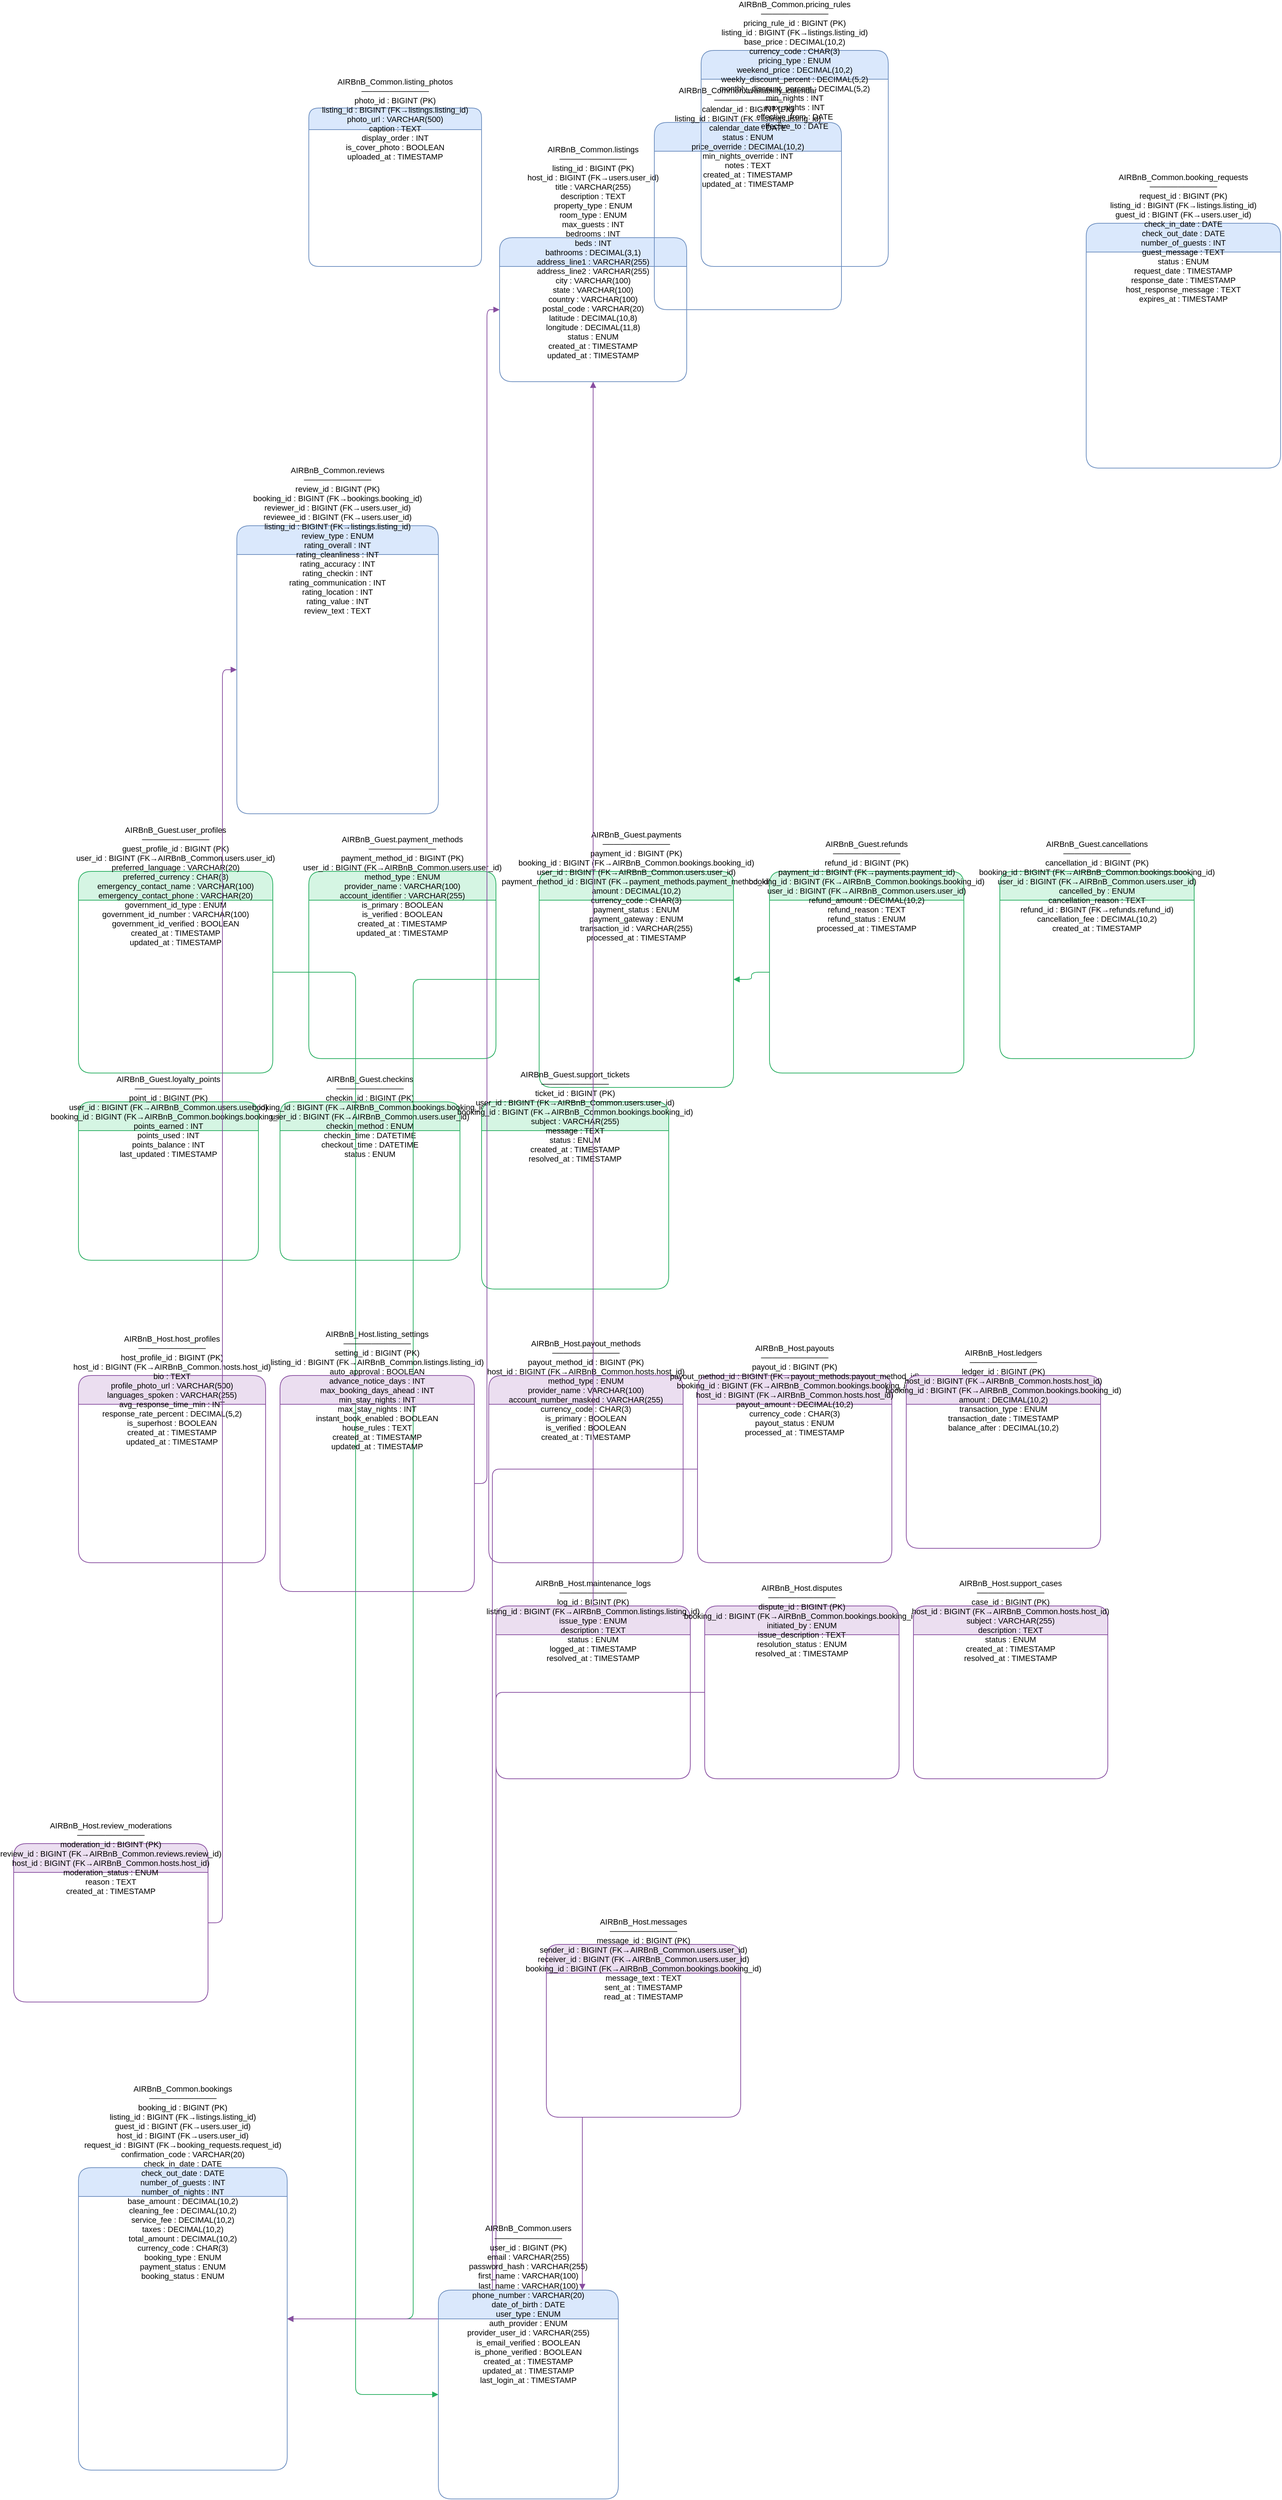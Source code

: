 <mxfile version="28.2.8">
  <diagram id="airbnb-erd" name="Airbnb ERD">
    <mxGraphModel dx="1426" dy="2843" grid="1" gridSize="10" guides="1" tooltips="1" connect="1" arrows="1" fold="1" page="1" pageScale="1" pageWidth="2970" pageHeight="2100" math="0" shadow="0">
      <root>
        <mxCell id="0" />
        <mxCell id="1" parent="0" />
        <mxCell id="listings" value="AIRBnB_Common.listings&#xa;────────────&#xa;listing_id : BIGINT (PK)&#xa;host_id : BIGINT (FK→users.user_id)&#xa;title : VARCHAR(255)&#xa;description : TEXT&#xa;property_type : ENUM&#xa;room_type : ENUM&#xa;max_guests : INT&#xa;bedrooms : INT&#xa;beds : INT&#xa;bathrooms : DECIMAL(3,1)&#xa;address_line1 : VARCHAR(255)&#xa;address_line2 : VARCHAR(255)&#xa;city : VARCHAR(100)&#xa;state : VARCHAR(100)&#xa;country : VARCHAR(100)&#xa;postal_code : VARCHAR(20)&#xa;latitude : DECIMAL(10,8)&#xa;longitude : DECIMAL(11,8)&#xa;status : ENUM&#xa;created_at : TIMESTAMP&#xa;updated_at : TIMESTAMP" style="shape=swimlane;rounded=1;fillColor=#dae8fc;strokeColor=#6c8ebf;fontSize=11;" parent="1" vertex="1">
          <mxGeometry x="785" y="120" width="260" height="200" as="geometry" />
        </mxCell>
        <mxCell id="listing_photos" value="AIRBnB_Common.listing_photos&#xa;────────────&#xa;photo_id : BIGINT (PK)&#xa;listing_id : BIGINT (FK→listings.listing_id)&#xa;photo_url : VARCHAR(500)&#xa;caption : TEXT&#xa;display_order : INT&#xa;is_cover_photo : BOOLEAN&#xa;uploaded_at : TIMESTAMP" style="shape=swimlane;rounded=1;fillColor=#dae8fc;strokeColor=#6c8ebf;fontSize=11;startSize=30;" parent="1" vertex="1">
          <mxGeometry x="520" y="-60" width="240" height="220" as="geometry" />
        </mxCell>
        <mxCell id="availability_calendar" value="AIRBnB_Common.availability_calendar&#xa;────────────&#xa;calendar_id : BIGINT (PK)&#xa;listing_id : BIGINT (FK→listings.listing_id)&#xa;calendar_date : DATE&#xa;status : ENUM&#xa;price_override : DECIMAL(10,2)&#xa;min_nights_override : INT&#xa;notes : TEXT&#xa;created_at : TIMESTAMP&#xa;updated_at : TIMESTAMP" style="shape=swimlane;rounded=1;fillColor=#dae8fc;strokeColor=#6c8ebf;fontSize=11;" parent="1" vertex="1">
          <mxGeometry x="1000" y="-40" width="260" height="260" as="geometry" />
        </mxCell>
        <mxCell id="pricing_rules" value="AIRBnB_Common.pricing_rules&#xa;────────────&#xa;pricing_rule_id : BIGINT (PK)&#xa;listing_id : BIGINT (FK→listings.listing_id)&#xa;base_price : DECIMAL(10,2)&#xa;currency_code : CHAR(3)&#xa;pricing_type : ENUM&#xa;weekend_price : DECIMAL(10,2)&#xa;weekly_discount_percent : DECIMAL(5,2)&#xa;monthly_discount_percent : DECIMAL(5,2)&#xa;min_nights : INT&#xa;max_nights : INT&#xa;effective_from : DATE&#xa;effective_to : DATE" style="shape=swimlane;rounded=1;fillColor=#dae8fc;strokeColor=#6c8ebf;fontSize=11;" parent="1" vertex="1">
          <mxGeometry x="1065" y="-140" width="260" height="300" as="geometry" />
        </mxCell>
        <mxCell id="booking_requests" value="AIRBnB_Common.booking_requests&#xa;────────────&#xa;request_id : BIGINT (PK)&#xa;listing_id : BIGINT (FK→listings.listing_id)&#xa;guest_id : BIGINT (FK→users.user_id)&#xa;check_in_date : DATE&#xa;check_out_date : DATE&#xa;number_of_guests : INT&#xa;guest_message : TEXT&#xa;status : ENUM&#xa;request_date : TIMESTAMP&#xa;response_date : TIMESTAMP&#xa;host_response_message : TEXT&#xa;expires_at : TIMESTAMP" style="shape=swimlane;rounded=1;fillColor=#dae8fc;strokeColor=#6c8ebf;fontSize=11;" parent="1" vertex="1">
          <mxGeometry x="1600" y="100" width="270" height="340" as="geometry" />
        </mxCell>
        <mxCell id="bookings" value="AIRBnB_Common.bookings&#xa;────────────&#xa;booking_id : BIGINT (PK)&#xa;listing_id : BIGINT (FK→listings.listing_id)&#xa;guest_id : BIGINT (FK→users.user_id)&#xa;host_id : BIGINT (FK→users.user_id)&#xa;request_id : BIGINT (FK→booking_requests.request_id)&#xa;confirmation_code : VARCHAR(20)&#xa;check_in_date : DATE&#xa;check_out_date : DATE&#xa;number_of_guests : INT&#xa;number_of_nights : INT&#xa;base_amount : DECIMAL(10,2)&#xa;cleaning_fee : DECIMAL(10,2)&#xa;service_fee : DECIMAL(10,2)&#xa;taxes : DECIMAL(10,2)&#xa;total_amount : DECIMAL(10,2)&#xa;currency_code : CHAR(3)&#xa;booking_type : ENUM&#xa;payment_status : ENUM&#xa;booking_status : ENUM" style="shape=swimlane;rounded=1;fillColor=#dae8fc;strokeColor=#6c8ebf;fontSize=11;" parent="1" vertex="1">
          <mxGeometry x="200" y="2800" width="290" height="420" as="geometry" />
        </mxCell>
        <mxCell id="reviews" value="AIRBnB_Common.reviews&#xa;────────────&#xa;review_id : BIGINT (PK)&#xa;booking_id : BIGINT (FK→bookings.booking_id)&#xa;reviewer_id : BIGINT (FK→users.user_id)&#xa;reviewee_id : BIGINT (FK→users.user_id)&#xa;listing_id : BIGINT (FK→listings.listing_id)&#xa;review_type : ENUM&#xa;rating_overall : INT&#xa;rating_cleanliness : INT&#xa;rating_accuracy : INT&#xa;rating_checkin : INT&#xa;rating_communication : INT&#xa;rating_location : INT&#xa;rating_value : INT&#xa;review_text : TEXT" style="shape=swimlane;rounded=1;fillColor=#dae8fc;strokeColor=#6c8ebf;fontSize=11;" parent="1" vertex="1">
          <mxGeometry x="420" y="520" width="280" height="400" as="geometry" />
        </mxCell>
        <mxCell id="guest_user_profiles" value="AIRBnB_Guest.user_profiles&#xa;────────────&#xa;guest_profile_id : BIGINT (PK)&#xa;user_id : BIGINT (FK→AIRBnB_Common.users.user_id)&#xa;preferred_language : VARCHAR(20)&#xa;preferred_currency : CHAR(3)&#xa;emergency_contact_name : VARCHAR(100)&#xa;emergency_contact_phone : VARCHAR(20)&#xa;government_id_type : ENUM&#xa;government_id_number : VARCHAR(100)&#xa;government_id_verified : BOOLEAN&#xa;created_at : TIMESTAMP&#xa;updated_at : TIMESTAMP" style="shape=swimlane;rounded=1;fillColor=#d5f5e3;strokeColor=#27ae60;fontSize=11;" parent="1" vertex="1">
          <mxGeometry x="200" y="1000" width="270" height="280" as="geometry" />
        </mxCell>
        <mxCell id="guest_payment_methods" value="AIRBnB_Guest.payment_methods&#xa;────────────&#xa;payment_method_id : BIGINT (PK)&#xa;user_id : BIGINT (FK→AIRBnB_Common.users.user_id)&#xa;method_type : ENUM&#xa;provider_name : VARCHAR(100)&#xa;account_identifier : VARCHAR(255)&#xa;is_primary : BOOLEAN&#xa;is_verified : BOOLEAN&#xa;created_at : TIMESTAMP&#xa;updated_at : TIMESTAMP" style="shape=swimlane;rounded=1;fillColor=#d5f5e3;strokeColor=#27ae60;fontSize=11;" parent="1" vertex="1">
          <mxGeometry x="520" y="1000" width="260" height="260" as="geometry" />
        </mxCell>
        <mxCell id="guest_payments" value="AIRBnB_Guest.payments&#xa;────────────&#xa;payment_id : BIGINT (PK)&#xa;booking_id : BIGINT (FK→AIRBnB_Common.bookings.booking_id)&#xa;user_id : BIGINT (FK→AIRBnB_Common.users.user_id)&#xa;payment_method_id : BIGINT (FK→payment_methods.payment_method_id)&#xa;amount : DECIMAL(10,2)&#xa;currency_code : CHAR(3)&#xa;payment_status : ENUM&#xa;payment_gateway : ENUM&#xa;transaction_id : VARCHAR(255)&#xa;processed_at : TIMESTAMP" style="shape=swimlane;rounded=1;fillColor=#d5f5e3;strokeColor=#27ae60;fontSize=11;" parent="1" vertex="1">
          <mxGeometry x="840" y="1000" width="270" height="300" as="geometry" />
        </mxCell>
        <mxCell id="guest_refunds" value="AIRBnB_Guest.refunds&#xa;────────────&#xa;refund_id : BIGINT (PK)&#xa;payment_id : BIGINT (FK→payments.payment_id)&#xa;booking_id : BIGINT (FK→AIRBnB_Common.bookings.booking_id)&#xa;user_id : BIGINT (FK→AIRBnB_Common.users.user_id)&#xa;refund_amount : DECIMAL(10,2)&#xa;refund_reason : TEXT&#xa;refund_status : ENUM&#xa;processed_at : TIMESTAMP" style="shape=swimlane;rounded=1;fillColor=#d5f5e3;strokeColor=#27ae60;fontSize=11;" parent="1" vertex="1">
          <mxGeometry x="1160" y="1000" width="270" height="280" as="geometry" />
        </mxCell>
        <mxCell id="guest_cancellations" value="AIRBnB_Guest.cancellations&#xa;────────────&#xa;cancellation_id : BIGINT (PK)&#xa;booking_id : BIGINT (FK→AIRBnB_Common.bookings.booking_id)&#xa;user_id : BIGINT (FK→AIRBnB_Common.users.user_id)&#xa;cancelled_by : ENUM&#xa;cancellation_reason : TEXT&#xa;refund_id : BIGINT (FK→refunds.refund_id)&#xa;cancellation_fee : DECIMAL(10,2)&#xa;created_at : TIMESTAMP" style="shape=swimlane;rounded=1;fillColor=#d5f5e3;strokeColor=#27ae60;fontSize=11;" parent="1" vertex="1">
          <mxGeometry x="1480" y="1000" width="270" height="260" as="geometry" />
        </mxCell>
        <mxCell id="guest_loyalty_points" value="AIRBnB_Guest.loyalty_points&#xa;────────────&#xa;point_id : BIGINT (PK)&#xa;user_id : BIGINT (FK→AIRBnB_Common.users.user_id)&#xa;booking_id : BIGINT (FK→AIRBnB_Common.bookings.booking_id)&#xa;points_earned : INT&#xa;points_used : INT&#xa;points_balance : INT&#xa;last_updated : TIMESTAMP" style="shape=swimlane;rounded=1;fillColor=#d5f5e3;strokeColor=#27ae60;fontSize=11;" parent="1" vertex="1">
          <mxGeometry x="200" y="1320" width="250" height="220" as="geometry" />
        </mxCell>
        <mxCell id="guest_checkins" value="AIRBnB_Guest.checkins&#xa;────────────&#xa;checkin_id : BIGINT (PK)&#xa;booking_id : BIGINT (FK→AIRBnB_Common.bookings.booking_id)&#xa;user_id : BIGINT (FK→AIRBnB_Common.users.user_id)&#xa;checkin_method : ENUM&#xa;checkin_time : DATETIME&#xa;checkout_time : DATETIME&#xa;status : ENUM" style="shape=swimlane;rounded=1;fillColor=#d5f5e3;strokeColor=#27ae60;fontSize=11;" parent="1" vertex="1">
          <mxGeometry x="480" y="1320" width="250" height="220" as="geometry" />
        </mxCell>
        <mxCell id="guest_support_tickets" value="AIRBnB_Guest.support_tickets&#xa;────────────&#xa;ticket_id : BIGINT (PK)&#xa;user_id : BIGINT (FK→AIRBnB_Common.users.user_id)&#xa;booking_id : BIGINT (FK→AIRBnB_Common.bookings.booking_id)&#xa;subject : VARCHAR(255)&#xa;message : TEXT&#xa;status : ENUM&#xa;created_at : TIMESTAMP&#xa;resolved_at : TIMESTAMP" style="shape=swimlane;rounded=1;fillColor=#d5f5e3;strokeColor=#27ae60;fontSize=11;" parent="1" vertex="1">
          <mxGeometry x="760" y="1320" width="260" height="260" as="geometry" />
        </mxCell>
        <mxCell id="edge_guest_user_profiles" style="edgeStyle=elbowEdgeStyle;rounded=1;strokeColor=#27ae60;endArrow=block;endFill=1;" parent="1" source="guest_user_profiles" edge="1">
          <mxGeometry relative="1" as="geometry">
            <mxPoint x="700" y="3115" as="targetPoint" />
          </mxGeometry>
        </mxCell>
        <mxCell id="edge_guest_payments" style="edgeStyle=elbowEdgeStyle;rounded=1;strokeColor=#27ae60;endArrow=block;endFill=1;" parent="1" source="guest_payments" target="bookings" edge="1">
          <mxGeometry relative="1" as="geometry" />
        </mxCell>
        <mxCell id="edge_guest_refunds" style="edgeStyle=elbowEdgeStyle;rounded=1;strokeColor=#27ae60;endArrow=block;endFill=1;" parent="1" source="guest_refunds" target="guest_payments" edge="1">
          <mxGeometry relative="1" as="geometry" />
        </mxCell>
        <mxCell id="host_profiles" value="AIRBnB_Host.host_profiles&#xa;────────────&#xa;host_profile_id : BIGINT (PK)&#xa;host_id : BIGINT (FK→AIRBnB_Common.hosts.host_id)&#xa;bio : TEXT&#xa;profile_photo_url : VARCHAR(500)&#xa;languages_spoken : VARCHAR(255)&#xa;avg_response_time_min : INT&#xa;response_rate_percent : DECIMAL(5,2)&#xa;is_superhost : BOOLEAN&#xa;created_at : TIMESTAMP&#xa;updated_at : TIMESTAMP" style="shape=swimlane;rounded=1;fillColor=#ebdef0;strokeColor=#884ea0;fontSize=11;" parent="1" vertex="1">
          <mxGeometry x="200" y="1700" width="260" height="260" as="geometry" />
        </mxCell>
        <mxCell id="host_listings_settings" value="AIRBnB_Host.listing_settings&#xa;────────────&#xa;setting_id : BIGINT (PK)&#xa;listing_id : BIGINT (FK→AIRBnB_Common.listings.listing_id)&#xa;auto_approval : BOOLEAN&#xa;advance_notice_days : INT&#xa;max_booking_days_ahead : INT&#xa;min_stay_nights : INT&#xa;max_stay_nights : INT&#xa;instant_book_enabled : BOOLEAN&#xa;house_rules : TEXT&#xa;created_at : TIMESTAMP&#xa;updated_at : TIMESTAMP" style="shape=swimlane;rounded=1;fillColor=#ebdef0;strokeColor=#884ea0;fontSize=11;" parent="1" vertex="1">
          <mxGeometry x="480" y="1700" width="270" height="300" as="geometry" />
        </mxCell>
        <mxCell id="host_payout_methods" value="AIRBnB_Host.payout_methods&#xa;────────────&#xa;payout_method_id : BIGINT (PK)&#xa;host_id : BIGINT (FK→AIRBnB_Common.hosts.host_id)&#xa;method_type : ENUM&#xa;provider_name : VARCHAR(100)&#xa;account_number_masked : VARCHAR(255)&#xa;currency_code : CHAR(3)&#xa;is_primary : BOOLEAN&#xa;is_verified : BOOLEAN&#xa;created_at : TIMESTAMP" style="shape=swimlane;rounded=1;fillColor=#ebdef0;strokeColor=#884ea0;fontSize=11;" parent="1" vertex="1">
          <mxGeometry x="770" y="1700" width="270" height="260" as="geometry" />
        </mxCell>
        <mxCell id="host_payouts" value="AIRBnB_Host.payouts&#xa;────────────&#xa;payout_id : BIGINT (PK)&#xa;payout_method_id : BIGINT (FK→payout_methods.payout_method_id)&#xa;booking_id : BIGINT (FK→AIRBnB_Common.bookings.booking_id)&#xa;host_id : BIGINT (FK→AIRBnB_Common.hosts.host_id)&#xa;payout_amount : DECIMAL(10,2)&#xa;currency_code : CHAR(3)&#xa;payout_status : ENUM&#xa;processed_at : TIMESTAMP" style="shape=swimlane;rounded=1;fillColor=#ebdef0;strokeColor=#884ea0;fontSize=11;" parent="1" vertex="1">
          <mxGeometry x="1060" y="1700" width="270" height="260" as="geometry" />
        </mxCell>
        <mxCell id="host_ledgers" value="AIRBnB_Host.ledgers&#xa;────────────&#xa;ledger_id : BIGINT (PK)&#xa;host_id : BIGINT (FK→AIRBnB_Common.hosts.host_id)&#xa;booking_id : BIGINT (FK→AIRBnB_Common.bookings.booking_id)&#xa;amount : DECIMAL(10,2)&#xa;transaction_type : ENUM&#xa;transaction_date : TIMESTAMP&#xa;balance_after : DECIMAL(10,2)" style="shape=swimlane;rounded=1;fillColor=#ebdef0;strokeColor=#884ea0;fontSize=11;" parent="1" vertex="1">
          <mxGeometry x="1350" y="1700" width="270" height="240" as="geometry" />
        </mxCell>
        <mxCell id="host_reviews" value="AIRBnB_Host.review_moderations&#xa;────────────&#xa;moderation_id : BIGINT (PK)&#xa;review_id : BIGINT (FK→AIRBnB_Common.reviews.review_id)&#xa;host_id : BIGINT (FK→AIRBnB_Common.hosts.host_id)&#xa;moderation_status : ENUM&#xa;reason : TEXT&#xa;created_at : TIMESTAMP" style="shape=swimlane;rounded=1;fillColor=#ebdef0;strokeColor=#884ea0;fontSize=11;" parent="1" vertex="1">
          <mxGeometry x="110" y="2350" width="270" height="220" as="geometry" />
        </mxCell>
        <mxCell id="host_messages" value="AIRBnB_Host.messages&#xa;────────────&#xa;message_id : BIGINT (PK)&#xa;sender_id : BIGINT (FK→AIRBnB_Common.users.user_id)&#xa;receiver_id : BIGINT (FK→AIRBnB_Common.users.user_id)&#xa;booking_id : BIGINT (FK→AIRBnB_Common.bookings.booking_id)&#xa;message_text : TEXT&#xa;sent_at : TIMESTAMP&#xa;read_at : TIMESTAMP" style="shape=swimlane;rounded=1;fillColor=#ebdef0;strokeColor=#884ea0;fontSize=11;" parent="1" vertex="1">
          <mxGeometry x="850" y="2490" width="270" height="240" as="geometry" />
        </mxCell>
        <mxCell id="host_maintenance" value="AIRBnB_Host.maintenance_logs&#xa;────────────&#xa;log_id : BIGINT (PK)&#xa;listing_id : BIGINT (FK→AIRBnB_Common.listings.listing_id)&#xa;issue_type : ENUM&#xa;description : TEXT&#xa;status : ENUM&#xa;logged_at : TIMESTAMP&#xa;resolved_at : TIMESTAMP" style="shape=swimlane;rounded=1;fillColor=#ebdef0;strokeColor=#884ea0;fontSize=11;" parent="1" vertex="1">
          <mxGeometry x="780" y="2020" width="270" height="240" as="geometry" />
        </mxCell>
        <mxCell id="host_disputes" value="AIRBnB_Host.disputes&#xa;────────────&#xa;dispute_id : BIGINT (PK)&#xa;booking_id : BIGINT (FK→AIRBnB_Common.bookings.booking_id)&#xa;initiated_by : ENUM&#xa;issue_description : TEXT&#xa;resolution_status : ENUM&#xa;resolved_at : TIMESTAMP" style="shape=swimlane;rounded=1;fillColor=#ebdef0;strokeColor=#884ea0;fontSize=11;" parent="1" vertex="1">
          <mxGeometry x="1070" y="2020" width="270" height="240" as="geometry" />
        </mxCell>
        <mxCell id="host_support" value="AIRBnB_Host.support_cases&#xa;────────────&#xa;case_id : BIGINT (PK)&#xa;host_id : BIGINT (FK→AIRBnB_Common.hosts.host_id)&#xa;subject : VARCHAR(255)&#xa;description : TEXT&#xa;status : ENUM&#xa;created_at : TIMESTAMP&#xa;resolved_at : TIMESTAMP" style="shape=swimlane;rounded=1;fillColor=#ebdef0;strokeColor=#884ea0;fontSize=11;" parent="1" vertex="1">
          <mxGeometry x="1360" y="2020" width="270" height="240" as="geometry" />
        </mxCell>
        <mxCell id="edge_host_profiles" style="edgeStyle=elbowEdgeStyle;rounded=1;strokeColor=#884ea0;endArrow=block;endFill=1;" parent="1" source="host_profiles" edge="1">
          <mxGeometry relative="1" as="geometry" />
        </mxCell>
        <mxCell id="edge_host_payouts" style="edgeStyle=elbowEdgeStyle;rounded=1;strokeColor=#884ea0;endArrow=block;endFill=1;" parent="1" source="host_payouts" target="bookings" edge="1">
          <mxGeometry relative="1" as="geometry" />
        </mxCell>
        <mxCell id="edge_host_ledgers" style="edgeStyle=elbowEdgeStyle;rounded=1;strokeColor=#884ea0;endArrow=block;endFill=1;" parent="1" source="host_ledgers" edge="1">
          <mxGeometry relative="1" as="geometry" />
        </mxCell>
        <mxCell id="edge_host_listings_settings" style="edgeStyle=elbowEdgeStyle;rounded=1;strokeColor=#884ea0;endArrow=block;endFill=1;" parent="1" source="host_listings_settings" target="listings" edge="1">
          <mxGeometry relative="1" as="geometry" />
        </mxCell>
        <mxCell id="edge_host_payout_methods" style="edgeStyle=elbowEdgeStyle;rounded=1;strokeColor=#884ea0;endArrow=block;endFill=1;" parent="1" source="host_payout_methods" edge="1">
          <mxGeometry relative="1" as="geometry" />
        </mxCell>
        <mxCell id="edge_host_reviews" style="edgeStyle=elbowEdgeStyle;rounded=1;strokeColor=#884ea0;endArrow=block;endFill=1;" parent="1" source="host_reviews" target="reviews" edge="1">
          <mxGeometry relative="1" as="geometry" />
        </mxCell>
        <mxCell id="edge_host_messages" style="edgeStyle=elbowEdgeStyle;rounded=1;strokeColor=#884ea0;endArrow=block;endFill=1;" parent="1" source="host_messages" target="users" edge="1">
          <mxGeometry relative="1" as="geometry" />
        </mxCell>
        <mxCell id="edge_host_maintenance" style="edgeStyle=elbowEdgeStyle;rounded=1;strokeColor=#884ea0;endArrow=block;endFill=1;" parent="1" source="host_maintenance" target="listings" edge="1">
          <mxGeometry relative="1" as="geometry" />
        </mxCell>
        <mxCell id="edge_host_disputes" style="edgeStyle=elbowEdgeStyle;rounded=1;strokeColor=#884ea0;endArrow=block;endFill=1;" parent="1" source="host_disputes" target="bookings" edge="1">
          <mxGeometry relative="1" as="geometry" />
        </mxCell>
        <mxCell id="edge_host_support" style="edgeStyle=elbowEdgeStyle;rounded=1;strokeColor=#884ea0;endArrow=block;endFill=1;" parent="1" source="host_support" edge="1">
          <mxGeometry relative="1" as="geometry" />
        </mxCell>
        <mxCell id="users" value="AIRBnB_Common.users&#xa;────────────&#xa;user_id : BIGINT (PK)&#xa;email : VARCHAR(255)&#xa;password_hash : VARCHAR(255)&#xa;first_name : VARCHAR(100)&#xa;last_name : VARCHAR(100)&#xa;phone_number : VARCHAR(20)&#xa;date_of_birth : DATE&#xa;user_type : ENUM&#xa;auth_provider : ENUM&#xa;provider_user_id : VARCHAR(255)&#xa;is_email_verified : BOOLEAN&#xa;is_phone_verified : BOOLEAN&#xa;created_at : TIMESTAMP&#xa;updated_at : TIMESTAMP&#xa;last_login_at : TIMESTAMP" style="shape=swimlane;rounded=1;fillColor=#dae8fc;strokeColor=#6c8ebf;fontSize=11;horizontal=1;whiteSpace=wrap;container=1;" parent="1" vertex="1">
          <mxGeometry x="700" y="2970" width="250" height="290" as="geometry" />
        </mxCell>
      </root>
    </mxGraphModel>
  </diagram>
</mxfile>

